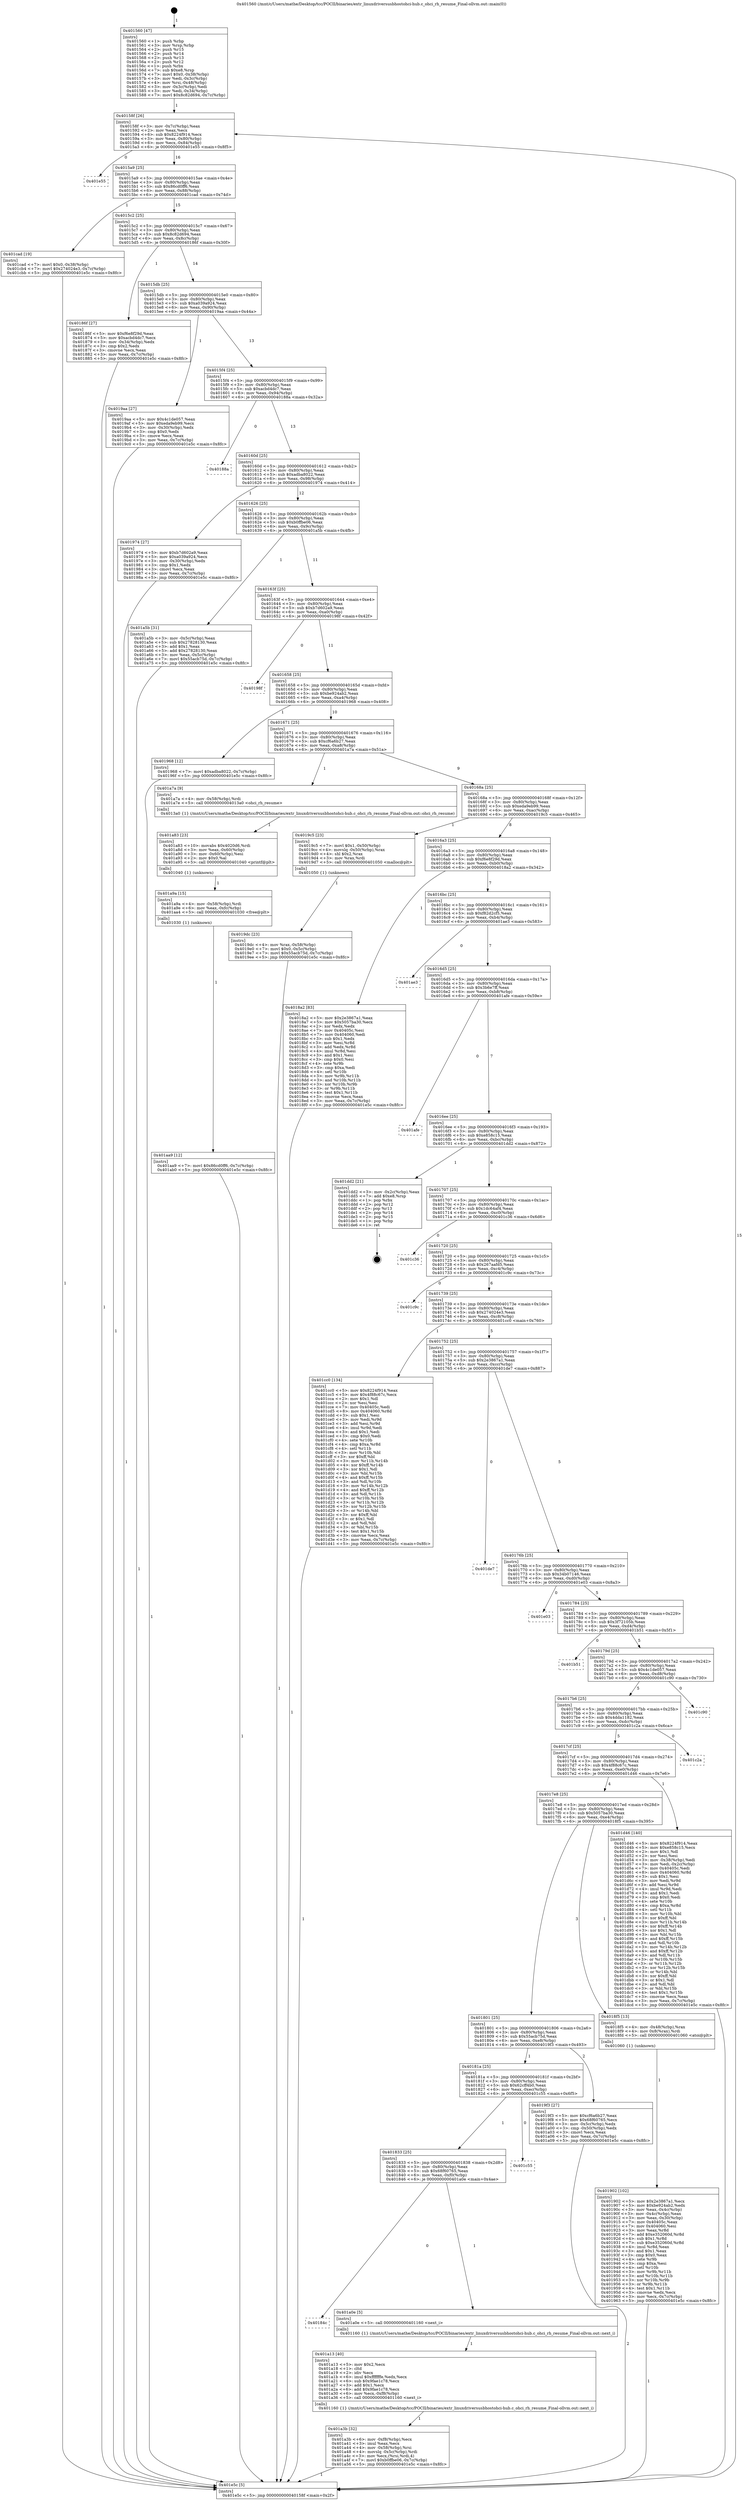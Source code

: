 digraph "0x401560" {
  label = "0x401560 (/mnt/c/Users/mathe/Desktop/tcc/POCII/binaries/extr_linuxdriversusbhostohci-hub.c_ohci_rh_resume_Final-ollvm.out::main(0))"
  labelloc = "t"
  node[shape=record]

  Entry [label="",width=0.3,height=0.3,shape=circle,fillcolor=black,style=filled]
  "0x40158f" [label="{
     0x40158f [26]\l
     | [instrs]\l
     &nbsp;&nbsp;0x40158f \<+3\>: mov -0x7c(%rbp),%eax\l
     &nbsp;&nbsp;0x401592 \<+2\>: mov %eax,%ecx\l
     &nbsp;&nbsp;0x401594 \<+6\>: sub $0x8224f914,%ecx\l
     &nbsp;&nbsp;0x40159a \<+3\>: mov %eax,-0x80(%rbp)\l
     &nbsp;&nbsp;0x40159d \<+6\>: mov %ecx,-0x84(%rbp)\l
     &nbsp;&nbsp;0x4015a3 \<+6\>: je 0000000000401e55 \<main+0x8f5\>\l
  }"]
  "0x401e55" [label="{
     0x401e55\l
  }", style=dashed]
  "0x4015a9" [label="{
     0x4015a9 [25]\l
     | [instrs]\l
     &nbsp;&nbsp;0x4015a9 \<+5\>: jmp 00000000004015ae \<main+0x4e\>\l
     &nbsp;&nbsp;0x4015ae \<+3\>: mov -0x80(%rbp),%eax\l
     &nbsp;&nbsp;0x4015b1 \<+5\>: sub $0x86cd0ff6,%eax\l
     &nbsp;&nbsp;0x4015b6 \<+6\>: mov %eax,-0x88(%rbp)\l
     &nbsp;&nbsp;0x4015bc \<+6\>: je 0000000000401cad \<main+0x74d\>\l
  }"]
  Exit [label="",width=0.3,height=0.3,shape=circle,fillcolor=black,style=filled,peripheries=2]
  "0x401cad" [label="{
     0x401cad [19]\l
     | [instrs]\l
     &nbsp;&nbsp;0x401cad \<+7\>: movl $0x0,-0x38(%rbp)\l
     &nbsp;&nbsp;0x401cb4 \<+7\>: movl $0x274024e3,-0x7c(%rbp)\l
     &nbsp;&nbsp;0x401cbb \<+5\>: jmp 0000000000401e5c \<main+0x8fc\>\l
  }"]
  "0x4015c2" [label="{
     0x4015c2 [25]\l
     | [instrs]\l
     &nbsp;&nbsp;0x4015c2 \<+5\>: jmp 00000000004015c7 \<main+0x67\>\l
     &nbsp;&nbsp;0x4015c7 \<+3\>: mov -0x80(%rbp),%eax\l
     &nbsp;&nbsp;0x4015ca \<+5\>: sub $0x8c82d694,%eax\l
     &nbsp;&nbsp;0x4015cf \<+6\>: mov %eax,-0x8c(%rbp)\l
     &nbsp;&nbsp;0x4015d5 \<+6\>: je 000000000040186f \<main+0x30f\>\l
  }"]
  "0x401aa9" [label="{
     0x401aa9 [12]\l
     | [instrs]\l
     &nbsp;&nbsp;0x401aa9 \<+7\>: movl $0x86cd0ff6,-0x7c(%rbp)\l
     &nbsp;&nbsp;0x401ab0 \<+5\>: jmp 0000000000401e5c \<main+0x8fc\>\l
  }"]
  "0x40186f" [label="{
     0x40186f [27]\l
     | [instrs]\l
     &nbsp;&nbsp;0x40186f \<+5\>: mov $0xf6e8f29d,%eax\l
     &nbsp;&nbsp;0x401874 \<+5\>: mov $0xacbd4dc7,%ecx\l
     &nbsp;&nbsp;0x401879 \<+3\>: mov -0x34(%rbp),%edx\l
     &nbsp;&nbsp;0x40187c \<+3\>: cmp $0x2,%edx\l
     &nbsp;&nbsp;0x40187f \<+3\>: cmovne %ecx,%eax\l
     &nbsp;&nbsp;0x401882 \<+3\>: mov %eax,-0x7c(%rbp)\l
     &nbsp;&nbsp;0x401885 \<+5\>: jmp 0000000000401e5c \<main+0x8fc\>\l
  }"]
  "0x4015db" [label="{
     0x4015db [25]\l
     | [instrs]\l
     &nbsp;&nbsp;0x4015db \<+5\>: jmp 00000000004015e0 \<main+0x80\>\l
     &nbsp;&nbsp;0x4015e0 \<+3\>: mov -0x80(%rbp),%eax\l
     &nbsp;&nbsp;0x4015e3 \<+5\>: sub $0xa039a924,%eax\l
     &nbsp;&nbsp;0x4015e8 \<+6\>: mov %eax,-0x90(%rbp)\l
     &nbsp;&nbsp;0x4015ee \<+6\>: je 00000000004019aa \<main+0x44a\>\l
  }"]
  "0x401e5c" [label="{
     0x401e5c [5]\l
     | [instrs]\l
     &nbsp;&nbsp;0x401e5c \<+5\>: jmp 000000000040158f \<main+0x2f\>\l
  }"]
  "0x401560" [label="{
     0x401560 [47]\l
     | [instrs]\l
     &nbsp;&nbsp;0x401560 \<+1\>: push %rbp\l
     &nbsp;&nbsp;0x401561 \<+3\>: mov %rsp,%rbp\l
     &nbsp;&nbsp;0x401564 \<+2\>: push %r15\l
     &nbsp;&nbsp;0x401566 \<+2\>: push %r14\l
     &nbsp;&nbsp;0x401568 \<+2\>: push %r13\l
     &nbsp;&nbsp;0x40156a \<+2\>: push %r12\l
     &nbsp;&nbsp;0x40156c \<+1\>: push %rbx\l
     &nbsp;&nbsp;0x40156d \<+7\>: sub $0xe8,%rsp\l
     &nbsp;&nbsp;0x401574 \<+7\>: movl $0x0,-0x38(%rbp)\l
     &nbsp;&nbsp;0x40157b \<+3\>: mov %edi,-0x3c(%rbp)\l
     &nbsp;&nbsp;0x40157e \<+4\>: mov %rsi,-0x48(%rbp)\l
     &nbsp;&nbsp;0x401582 \<+3\>: mov -0x3c(%rbp),%edi\l
     &nbsp;&nbsp;0x401585 \<+3\>: mov %edi,-0x34(%rbp)\l
     &nbsp;&nbsp;0x401588 \<+7\>: movl $0x8c82d694,-0x7c(%rbp)\l
  }"]
  "0x401a9a" [label="{
     0x401a9a [15]\l
     | [instrs]\l
     &nbsp;&nbsp;0x401a9a \<+4\>: mov -0x58(%rbp),%rdi\l
     &nbsp;&nbsp;0x401a9e \<+6\>: mov %eax,-0xfc(%rbp)\l
     &nbsp;&nbsp;0x401aa4 \<+5\>: call 0000000000401030 \<free@plt\>\l
     | [calls]\l
     &nbsp;&nbsp;0x401030 \{1\} (unknown)\l
  }"]
  "0x4019aa" [label="{
     0x4019aa [27]\l
     | [instrs]\l
     &nbsp;&nbsp;0x4019aa \<+5\>: mov $0x4c1de057,%eax\l
     &nbsp;&nbsp;0x4019af \<+5\>: mov $0xeda9eb99,%ecx\l
     &nbsp;&nbsp;0x4019b4 \<+3\>: mov -0x30(%rbp),%edx\l
     &nbsp;&nbsp;0x4019b7 \<+3\>: cmp $0x0,%edx\l
     &nbsp;&nbsp;0x4019ba \<+3\>: cmove %ecx,%eax\l
     &nbsp;&nbsp;0x4019bd \<+3\>: mov %eax,-0x7c(%rbp)\l
     &nbsp;&nbsp;0x4019c0 \<+5\>: jmp 0000000000401e5c \<main+0x8fc\>\l
  }"]
  "0x4015f4" [label="{
     0x4015f4 [25]\l
     | [instrs]\l
     &nbsp;&nbsp;0x4015f4 \<+5\>: jmp 00000000004015f9 \<main+0x99\>\l
     &nbsp;&nbsp;0x4015f9 \<+3\>: mov -0x80(%rbp),%eax\l
     &nbsp;&nbsp;0x4015fc \<+5\>: sub $0xacbd4dc7,%eax\l
     &nbsp;&nbsp;0x401601 \<+6\>: mov %eax,-0x94(%rbp)\l
     &nbsp;&nbsp;0x401607 \<+6\>: je 000000000040188a \<main+0x32a\>\l
  }"]
  "0x401a83" [label="{
     0x401a83 [23]\l
     | [instrs]\l
     &nbsp;&nbsp;0x401a83 \<+10\>: movabs $0x4020d6,%rdi\l
     &nbsp;&nbsp;0x401a8d \<+3\>: mov %eax,-0x60(%rbp)\l
     &nbsp;&nbsp;0x401a90 \<+3\>: mov -0x60(%rbp),%esi\l
     &nbsp;&nbsp;0x401a93 \<+2\>: mov $0x0,%al\l
     &nbsp;&nbsp;0x401a95 \<+5\>: call 0000000000401040 \<printf@plt\>\l
     | [calls]\l
     &nbsp;&nbsp;0x401040 \{1\} (unknown)\l
  }"]
  "0x40188a" [label="{
     0x40188a\l
  }", style=dashed]
  "0x40160d" [label="{
     0x40160d [25]\l
     | [instrs]\l
     &nbsp;&nbsp;0x40160d \<+5\>: jmp 0000000000401612 \<main+0xb2\>\l
     &nbsp;&nbsp;0x401612 \<+3\>: mov -0x80(%rbp),%eax\l
     &nbsp;&nbsp;0x401615 \<+5\>: sub $0xadba8022,%eax\l
     &nbsp;&nbsp;0x40161a \<+6\>: mov %eax,-0x98(%rbp)\l
     &nbsp;&nbsp;0x401620 \<+6\>: je 0000000000401974 \<main+0x414\>\l
  }"]
  "0x401a3b" [label="{
     0x401a3b [32]\l
     | [instrs]\l
     &nbsp;&nbsp;0x401a3b \<+6\>: mov -0xf8(%rbp),%ecx\l
     &nbsp;&nbsp;0x401a41 \<+3\>: imul %eax,%ecx\l
     &nbsp;&nbsp;0x401a44 \<+4\>: mov -0x58(%rbp),%rsi\l
     &nbsp;&nbsp;0x401a48 \<+4\>: movslq -0x5c(%rbp),%rdi\l
     &nbsp;&nbsp;0x401a4c \<+3\>: mov %ecx,(%rsi,%rdi,4)\l
     &nbsp;&nbsp;0x401a4f \<+7\>: movl $0xb0ffbe06,-0x7c(%rbp)\l
     &nbsp;&nbsp;0x401a56 \<+5\>: jmp 0000000000401e5c \<main+0x8fc\>\l
  }"]
  "0x401974" [label="{
     0x401974 [27]\l
     | [instrs]\l
     &nbsp;&nbsp;0x401974 \<+5\>: mov $0xb7d602a9,%eax\l
     &nbsp;&nbsp;0x401979 \<+5\>: mov $0xa039a924,%ecx\l
     &nbsp;&nbsp;0x40197e \<+3\>: mov -0x30(%rbp),%edx\l
     &nbsp;&nbsp;0x401981 \<+3\>: cmp $0x1,%edx\l
     &nbsp;&nbsp;0x401984 \<+3\>: cmovl %ecx,%eax\l
     &nbsp;&nbsp;0x401987 \<+3\>: mov %eax,-0x7c(%rbp)\l
     &nbsp;&nbsp;0x40198a \<+5\>: jmp 0000000000401e5c \<main+0x8fc\>\l
  }"]
  "0x401626" [label="{
     0x401626 [25]\l
     | [instrs]\l
     &nbsp;&nbsp;0x401626 \<+5\>: jmp 000000000040162b \<main+0xcb\>\l
     &nbsp;&nbsp;0x40162b \<+3\>: mov -0x80(%rbp),%eax\l
     &nbsp;&nbsp;0x40162e \<+5\>: sub $0xb0ffbe06,%eax\l
     &nbsp;&nbsp;0x401633 \<+6\>: mov %eax,-0x9c(%rbp)\l
     &nbsp;&nbsp;0x401639 \<+6\>: je 0000000000401a5b \<main+0x4fb\>\l
  }"]
  "0x401a13" [label="{
     0x401a13 [40]\l
     | [instrs]\l
     &nbsp;&nbsp;0x401a13 \<+5\>: mov $0x2,%ecx\l
     &nbsp;&nbsp;0x401a18 \<+1\>: cltd\l
     &nbsp;&nbsp;0x401a19 \<+2\>: idiv %ecx\l
     &nbsp;&nbsp;0x401a1b \<+6\>: imul $0xfffffffe,%edx,%ecx\l
     &nbsp;&nbsp;0x401a21 \<+6\>: sub $0x9fae1c78,%ecx\l
     &nbsp;&nbsp;0x401a27 \<+3\>: add $0x1,%ecx\l
     &nbsp;&nbsp;0x401a2a \<+6\>: add $0x9fae1c78,%ecx\l
     &nbsp;&nbsp;0x401a30 \<+6\>: mov %ecx,-0xf8(%rbp)\l
     &nbsp;&nbsp;0x401a36 \<+5\>: call 0000000000401160 \<next_i\>\l
     | [calls]\l
     &nbsp;&nbsp;0x401160 \{1\} (/mnt/c/Users/mathe/Desktop/tcc/POCII/binaries/extr_linuxdriversusbhostohci-hub.c_ohci_rh_resume_Final-ollvm.out::next_i)\l
  }"]
  "0x401a5b" [label="{
     0x401a5b [31]\l
     | [instrs]\l
     &nbsp;&nbsp;0x401a5b \<+3\>: mov -0x5c(%rbp),%eax\l
     &nbsp;&nbsp;0x401a5e \<+5\>: sub $0x27828130,%eax\l
     &nbsp;&nbsp;0x401a63 \<+3\>: add $0x1,%eax\l
     &nbsp;&nbsp;0x401a66 \<+5\>: add $0x27828130,%eax\l
     &nbsp;&nbsp;0x401a6b \<+3\>: mov %eax,-0x5c(%rbp)\l
     &nbsp;&nbsp;0x401a6e \<+7\>: movl $0x55acb75d,-0x7c(%rbp)\l
     &nbsp;&nbsp;0x401a75 \<+5\>: jmp 0000000000401e5c \<main+0x8fc\>\l
  }"]
  "0x40163f" [label="{
     0x40163f [25]\l
     | [instrs]\l
     &nbsp;&nbsp;0x40163f \<+5\>: jmp 0000000000401644 \<main+0xe4\>\l
     &nbsp;&nbsp;0x401644 \<+3\>: mov -0x80(%rbp),%eax\l
     &nbsp;&nbsp;0x401647 \<+5\>: sub $0xb7d602a9,%eax\l
     &nbsp;&nbsp;0x40164c \<+6\>: mov %eax,-0xa0(%rbp)\l
     &nbsp;&nbsp;0x401652 \<+6\>: je 000000000040198f \<main+0x42f\>\l
  }"]
  "0x40184c" [label="{
     0x40184c\l
  }", style=dashed]
  "0x40198f" [label="{
     0x40198f\l
  }", style=dashed]
  "0x401658" [label="{
     0x401658 [25]\l
     | [instrs]\l
     &nbsp;&nbsp;0x401658 \<+5\>: jmp 000000000040165d \<main+0xfd\>\l
     &nbsp;&nbsp;0x40165d \<+3\>: mov -0x80(%rbp),%eax\l
     &nbsp;&nbsp;0x401660 \<+5\>: sub $0xbe924ab2,%eax\l
     &nbsp;&nbsp;0x401665 \<+6\>: mov %eax,-0xa4(%rbp)\l
     &nbsp;&nbsp;0x40166b \<+6\>: je 0000000000401968 \<main+0x408\>\l
  }"]
  "0x401a0e" [label="{
     0x401a0e [5]\l
     | [instrs]\l
     &nbsp;&nbsp;0x401a0e \<+5\>: call 0000000000401160 \<next_i\>\l
     | [calls]\l
     &nbsp;&nbsp;0x401160 \{1\} (/mnt/c/Users/mathe/Desktop/tcc/POCII/binaries/extr_linuxdriversusbhostohci-hub.c_ohci_rh_resume_Final-ollvm.out::next_i)\l
  }"]
  "0x401968" [label="{
     0x401968 [12]\l
     | [instrs]\l
     &nbsp;&nbsp;0x401968 \<+7\>: movl $0xadba8022,-0x7c(%rbp)\l
     &nbsp;&nbsp;0x40196f \<+5\>: jmp 0000000000401e5c \<main+0x8fc\>\l
  }"]
  "0x401671" [label="{
     0x401671 [25]\l
     | [instrs]\l
     &nbsp;&nbsp;0x401671 \<+5\>: jmp 0000000000401676 \<main+0x116\>\l
     &nbsp;&nbsp;0x401676 \<+3\>: mov -0x80(%rbp),%eax\l
     &nbsp;&nbsp;0x401679 \<+5\>: sub $0xcf6a6b27,%eax\l
     &nbsp;&nbsp;0x40167e \<+6\>: mov %eax,-0xa8(%rbp)\l
     &nbsp;&nbsp;0x401684 \<+6\>: je 0000000000401a7a \<main+0x51a\>\l
  }"]
  "0x401833" [label="{
     0x401833 [25]\l
     | [instrs]\l
     &nbsp;&nbsp;0x401833 \<+5\>: jmp 0000000000401838 \<main+0x2d8\>\l
     &nbsp;&nbsp;0x401838 \<+3\>: mov -0x80(%rbp),%eax\l
     &nbsp;&nbsp;0x40183b \<+5\>: sub $0x68f60765,%eax\l
     &nbsp;&nbsp;0x401840 \<+6\>: mov %eax,-0xf0(%rbp)\l
     &nbsp;&nbsp;0x401846 \<+6\>: je 0000000000401a0e \<main+0x4ae\>\l
  }"]
  "0x401a7a" [label="{
     0x401a7a [9]\l
     | [instrs]\l
     &nbsp;&nbsp;0x401a7a \<+4\>: mov -0x58(%rbp),%rdi\l
     &nbsp;&nbsp;0x401a7e \<+5\>: call 00000000004013a0 \<ohci_rh_resume\>\l
     | [calls]\l
     &nbsp;&nbsp;0x4013a0 \{1\} (/mnt/c/Users/mathe/Desktop/tcc/POCII/binaries/extr_linuxdriversusbhostohci-hub.c_ohci_rh_resume_Final-ollvm.out::ohci_rh_resume)\l
  }"]
  "0x40168a" [label="{
     0x40168a [25]\l
     | [instrs]\l
     &nbsp;&nbsp;0x40168a \<+5\>: jmp 000000000040168f \<main+0x12f\>\l
     &nbsp;&nbsp;0x40168f \<+3\>: mov -0x80(%rbp),%eax\l
     &nbsp;&nbsp;0x401692 \<+5\>: sub $0xeda9eb99,%eax\l
     &nbsp;&nbsp;0x401697 \<+6\>: mov %eax,-0xac(%rbp)\l
     &nbsp;&nbsp;0x40169d \<+6\>: je 00000000004019c5 \<main+0x465\>\l
  }"]
  "0x401c55" [label="{
     0x401c55\l
  }", style=dashed]
  "0x4019c5" [label="{
     0x4019c5 [23]\l
     | [instrs]\l
     &nbsp;&nbsp;0x4019c5 \<+7\>: movl $0x1,-0x50(%rbp)\l
     &nbsp;&nbsp;0x4019cc \<+4\>: movslq -0x50(%rbp),%rax\l
     &nbsp;&nbsp;0x4019d0 \<+4\>: shl $0x2,%rax\l
     &nbsp;&nbsp;0x4019d4 \<+3\>: mov %rax,%rdi\l
     &nbsp;&nbsp;0x4019d7 \<+5\>: call 0000000000401050 \<malloc@plt\>\l
     | [calls]\l
     &nbsp;&nbsp;0x401050 \{1\} (unknown)\l
  }"]
  "0x4016a3" [label="{
     0x4016a3 [25]\l
     | [instrs]\l
     &nbsp;&nbsp;0x4016a3 \<+5\>: jmp 00000000004016a8 \<main+0x148\>\l
     &nbsp;&nbsp;0x4016a8 \<+3\>: mov -0x80(%rbp),%eax\l
     &nbsp;&nbsp;0x4016ab \<+5\>: sub $0xf6e8f29d,%eax\l
     &nbsp;&nbsp;0x4016b0 \<+6\>: mov %eax,-0xb0(%rbp)\l
     &nbsp;&nbsp;0x4016b6 \<+6\>: je 00000000004018a2 \<main+0x342\>\l
  }"]
  "0x40181a" [label="{
     0x40181a [25]\l
     | [instrs]\l
     &nbsp;&nbsp;0x40181a \<+5\>: jmp 000000000040181f \<main+0x2bf\>\l
     &nbsp;&nbsp;0x40181f \<+3\>: mov -0x80(%rbp),%eax\l
     &nbsp;&nbsp;0x401822 \<+5\>: sub $0x62cff4b0,%eax\l
     &nbsp;&nbsp;0x401827 \<+6\>: mov %eax,-0xec(%rbp)\l
     &nbsp;&nbsp;0x40182d \<+6\>: je 0000000000401c55 \<main+0x6f5\>\l
  }"]
  "0x4018a2" [label="{
     0x4018a2 [83]\l
     | [instrs]\l
     &nbsp;&nbsp;0x4018a2 \<+5\>: mov $0x2e3867a1,%eax\l
     &nbsp;&nbsp;0x4018a7 \<+5\>: mov $0x5057ba30,%ecx\l
     &nbsp;&nbsp;0x4018ac \<+2\>: xor %edx,%edx\l
     &nbsp;&nbsp;0x4018ae \<+7\>: mov 0x40405c,%esi\l
     &nbsp;&nbsp;0x4018b5 \<+7\>: mov 0x404060,%edi\l
     &nbsp;&nbsp;0x4018bc \<+3\>: sub $0x1,%edx\l
     &nbsp;&nbsp;0x4018bf \<+3\>: mov %esi,%r8d\l
     &nbsp;&nbsp;0x4018c2 \<+3\>: add %edx,%r8d\l
     &nbsp;&nbsp;0x4018c5 \<+4\>: imul %r8d,%esi\l
     &nbsp;&nbsp;0x4018c9 \<+3\>: and $0x1,%esi\l
     &nbsp;&nbsp;0x4018cc \<+3\>: cmp $0x0,%esi\l
     &nbsp;&nbsp;0x4018cf \<+4\>: sete %r9b\l
     &nbsp;&nbsp;0x4018d3 \<+3\>: cmp $0xa,%edi\l
     &nbsp;&nbsp;0x4018d6 \<+4\>: setl %r10b\l
     &nbsp;&nbsp;0x4018da \<+3\>: mov %r9b,%r11b\l
     &nbsp;&nbsp;0x4018dd \<+3\>: and %r10b,%r11b\l
     &nbsp;&nbsp;0x4018e0 \<+3\>: xor %r10b,%r9b\l
     &nbsp;&nbsp;0x4018e3 \<+3\>: or %r9b,%r11b\l
     &nbsp;&nbsp;0x4018e6 \<+4\>: test $0x1,%r11b\l
     &nbsp;&nbsp;0x4018ea \<+3\>: cmovne %ecx,%eax\l
     &nbsp;&nbsp;0x4018ed \<+3\>: mov %eax,-0x7c(%rbp)\l
     &nbsp;&nbsp;0x4018f0 \<+5\>: jmp 0000000000401e5c \<main+0x8fc\>\l
  }"]
  "0x4016bc" [label="{
     0x4016bc [25]\l
     | [instrs]\l
     &nbsp;&nbsp;0x4016bc \<+5\>: jmp 00000000004016c1 \<main+0x161\>\l
     &nbsp;&nbsp;0x4016c1 \<+3\>: mov -0x80(%rbp),%eax\l
     &nbsp;&nbsp;0x4016c4 \<+5\>: sub $0xf82d2cf5,%eax\l
     &nbsp;&nbsp;0x4016c9 \<+6\>: mov %eax,-0xb4(%rbp)\l
     &nbsp;&nbsp;0x4016cf \<+6\>: je 0000000000401ae3 \<main+0x583\>\l
  }"]
  "0x4019f3" [label="{
     0x4019f3 [27]\l
     | [instrs]\l
     &nbsp;&nbsp;0x4019f3 \<+5\>: mov $0xcf6a6b27,%eax\l
     &nbsp;&nbsp;0x4019f8 \<+5\>: mov $0x68f60765,%ecx\l
     &nbsp;&nbsp;0x4019fd \<+3\>: mov -0x5c(%rbp),%edx\l
     &nbsp;&nbsp;0x401a00 \<+3\>: cmp -0x50(%rbp),%edx\l
     &nbsp;&nbsp;0x401a03 \<+3\>: cmovl %ecx,%eax\l
     &nbsp;&nbsp;0x401a06 \<+3\>: mov %eax,-0x7c(%rbp)\l
     &nbsp;&nbsp;0x401a09 \<+5\>: jmp 0000000000401e5c \<main+0x8fc\>\l
  }"]
  "0x401ae3" [label="{
     0x401ae3\l
  }", style=dashed]
  "0x4016d5" [label="{
     0x4016d5 [25]\l
     | [instrs]\l
     &nbsp;&nbsp;0x4016d5 \<+5\>: jmp 00000000004016da \<main+0x17a\>\l
     &nbsp;&nbsp;0x4016da \<+3\>: mov -0x80(%rbp),%eax\l
     &nbsp;&nbsp;0x4016dd \<+5\>: sub $0x3b6e7ff,%eax\l
     &nbsp;&nbsp;0x4016e2 \<+6\>: mov %eax,-0xb8(%rbp)\l
     &nbsp;&nbsp;0x4016e8 \<+6\>: je 0000000000401afe \<main+0x59e\>\l
  }"]
  "0x4019dc" [label="{
     0x4019dc [23]\l
     | [instrs]\l
     &nbsp;&nbsp;0x4019dc \<+4\>: mov %rax,-0x58(%rbp)\l
     &nbsp;&nbsp;0x4019e0 \<+7\>: movl $0x0,-0x5c(%rbp)\l
     &nbsp;&nbsp;0x4019e7 \<+7\>: movl $0x55acb75d,-0x7c(%rbp)\l
     &nbsp;&nbsp;0x4019ee \<+5\>: jmp 0000000000401e5c \<main+0x8fc\>\l
  }"]
  "0x401afe" [label="{
     0x401afe\l
  }", style=dashed]
  "0x4016ee" [label="{
     0x4016ee [25]\l
     | [instrs]\l
     &nbsp;&nbsp;0x4016ee \<+5\>: jmp 00000000004016f3 \<main+0x193\>\l
     &nbsp;&nbsp;0x4016f3 \<+3\>: mov -0x80(%rbp),%eax\l
     &nbsp;&nbsp;0x4016f6 \<+5\>: sub $0xe858c15,%eax\l
     &nbsp;&nbsp;0x4016fb \<+6\>: mov %eax,-0xbc(%rbp)\l
     &nbsp;&nbsp;0x401701 \<+6\>: je 0000000000401dd2 \<main+0x872\>\l
  }"]
  "0x401902" [label="{
     0x401902 [102]\l
     | [instrs]\l
     &nbsp;&nbsp;0x401902 \<+5\>: mov $0x2e3867a1,%ecx\l
     &nbsp;&nbsp;0x401907 \<+5\>: mov $0xbe924ab2,%edx\l
     &nbsp;&nbsp;0x40190c \<+3\>: mov %eax,-0x4c(%rbp)\l
     &nbsp;&nbsp;0x40190f \<+3\>: mov -0x4c(%rbp),%eax\l
     &nbsp;&nbsp;0x401912 \<+3\>: mov %eax,-0x30(%rbp)\l
     &nbsp;&nbsp;0x401915 \<+7\>: mov 0x40405c,%eax\l
     &nbsp;&nbsp;0x40191c \<+7\>: mov 0x404060,%esi\l
     &nbsp;&nbsp;0x401923 \<+3\>: mov %eax,%r8d\l
     &nbsp;&nbsp;0x401926 \<+7\>: add $0xe352060d,%r8d\l
     &nbsp;&nbsp;0x40192d \<+4\>: sub $0x1,%r8d\l
     &nbsp;&nbsp;0x401931 \<+7\>: sub $0xe352060d,%r8d\l
     &nbsp;&nbsp;0x401938 \<+4\>: imul %r8d,%eax\l
     &nbsp;&nbsp;0x40193c \<+3\>: and $0x1,%eax\l
     &nbsp;&nbsp;0x40193f \<+3\>: cmp $0x0,%eax\l
     &nbsp;&nbsp;0x401942 \<+4\>: sete %r9b\l
     &nbsp;&nbsp;0x401946 \<+3\>: cmp $0xa,%esi\l
     &nbsp;&nbsp;0x401949 \<+4\>: setl %r10b\l
     &nbsp;&nbsp;0x40194d \<+3\>: mov %r9b,%r11b\l
     &nbsp;&nbsp;0x401950 \<+3\>: and %r10b,%r11b\l
     &nbsp;&nbsp;0x401953 \<+3\>: xor %r10b,%r9b\l
     &nbsp;&nbsp;0x401956 \<+3\>: or %r9b,%r11b\l
     &nbsp;&nbsp;0x401959 \<+4\>: test $0x1,%r11b\l
     &nbsp;&nbsp;0x40195d \<+3\>: cmovne %edx,%ecx\l
     &nbsp;&nbsp;0x401960 \<+3\>: mov %ecx,-0x7c(%rbp)\l
     &nbsp;&nbsp;0x401963 \<+5\>: jmp 0000000000401e5c \<main+0x8fc\>\l
  }"]
  "0x401dd2" [label="{
     0x401dd2 [21]\l
     | [instrs]\l
     &nbsp;&nbsp;0x401dd2 \<+3\>: mov -0x2c(%rbp),%eax\l
     &nbsp;&nbsp;0x401dd5 \<+7\>: add $0xe8,%rsp\l
     &nbsp;&nbsp;0x401ddc \<+1\>: pop %rbx\l
     &nbsp;&nbsp;0x401ddd \<+2\>: pop %r12\l
     &nbsp;&nbsp;0x401ddf \<+2\>: pop %r13\l
     &nbsp;&nbsp;0x401de1 \<+2\>: pop %r14\l
     &nbsp;&nbsp;0x401de3 \<+2\>: pop %r15\l
     &nbsp;&nbsp;0x401de5 \<+1\>: pop %rbp\l
     &nbsp;&nbsp;0x401de6 \<+1\>: ret\l
  }"]
  "0x401707" [label="{
     0x401707 [25]\l
     | [instrs]\l
     &nbsp;&nbsp;0x401707 \<+5\>: jmp 000000000040170c \<main+0x1ac\>\l
     &nbsp;&nbsp;0x40170c \<+3\>: mov -0x80(%rbp),%eax\l
     &nbsp;&nbsp;0x40170f \<+5\>: sub $0x1dc64af4,%eax\l
     &nbsp;&nbsp;0x401714 \<+6\>: mov %eax,-0xc0(%rbp)\l
     &nbsp;&nbsp;0x40171a \<+6\>: je 0000000000401c36 \<main+0x6d6\>\l
  }"]
  "0x401801" [label="{
     0x401801 [25]\l
     | [instrs]\l
     &nbsp;&nbsp;0x401801 \<+5\>: jmp 0000000000401806 \<main+0x2a6\>\l
     &nbsp;&nbsp;0x401806 \<+3\>: mov -0x80(%rbp),%eax\l
     &nbsp;&nbsp;0x401809 \<+5\>: sub $0x55acb75d,%eax\l
     &nbsp;&nbsp;0x40180e \<+6\>: mov %eax,-0xe8(%rbp)\l
     &nbsp;&nbsp;0x401814 \<+6\>: je 00000000004019f3 \<main+0x493\>\l
  }"]
  "0x401c36" [label="{
     0x401c36\l
  }", style=dashed]
  "0x401720" [label="{
     0x401720 [25]\l
     | [instrs]\l
     &nbsp;&nbsp;0x401720 \<+5\>: jmp 0000000000401725 \<main+0x1c5\>\l
     &nbsp;&nbsp;0x401725 \<+3\>: mov -0x80(%rbp),%eax\l
     &nbsp;&nbsp;0x401728 \<+5\>: sub $0x267aafd5,%eax\l
     &nbsp;&nbsp;0x40172d \<+6\>: mov %eax,-0xc4(%rbp)\l
     &nbsp;&nbsp;0x401733 \<+6\>: je 0000000000401c9c \<main+0x73c\>\l
  }"]
  "0x4018f5" [label="{
     0x4018f5 [13]\l
     | [instrs]\l
     &nbsp;&nbsp;0x4018f5 \<+4\>: mov -0x48(%rbp),%rax\l
     &nbsp;&nbsp;0x4018f9 \<+4\>: mov 0x8(%rax),%rdi\l
     &nbsp;&nbsp;0x4018fd \<+5\>: call 0000000000401060 \<atoi@plt\>\l
     | [calls]\l
     &nbsp;&nbsp;0x401060 \{1\} (unknown)\l
  }"]
  "0x401c9c" [label="{
     0x401c9c\l
  }", style=dashed]
  "0x401739" [label="{
     0x401739 [25]\l
     | [instrs]\l
     &nbsp;&nbsp;0x401739 \<+5\>: jmp 000000000040173e \<main+0x1de\>\l
     &nbsp;&nbsp;0x40173e \<+3\>: mov -0x80(%rbp),%eax\l
     &nbsp;&nbsp;0x401741 \<+5\>: sub $0x274024e3,%eax\l
     &nbsp;&nbsp;0x401746 \<+6\>: mov %eax,-0xc8(%rbp)\l
     &nbsp;&nbsp;0x40174c \<+6\>: je 0000000000401cc0 \<main+0x760\>\l
  }"]
  "0x4017e8" [label="{
     0x4017e8 [25]\l
     | [instrs]\l
     &nbsp;&nbsp;0x4017e8 \<+5\>: jmp 00000000004017ed \<main+0x28d\>\l
     &nbsp;&nbsp;0x4017ed \<+3\>: mov -0x80(%rbp),%eax\l
     &nbsp;&nbsp;0x4017f0 \<+5\>: sub $0x5057ba30,%eax\l
     &nbsp;&nbsp;0x4017f5 \<+6\>: mov %eax,-0xe4(%rbp)\l
     &nbsp;&nbsp;0x4017fb \<+6\>: je 00000000004018f5 \<main+0x395\>\l
  }"]
  "0x401cc0" [label="{
     0x401cc0 [134]\l
     | [instrs]\l
     &nbsp;&nbsp;0x401cc0 \<+5\>: mov $0x8224f914,%eax\l
     &nbsp;&nbsp;0x401cc5 \<+5\>: mov $0x4f88c67c,%ecx\l
     &nbsp;&nbsp;0x401cca \<+2\>: mov $0x1,%dl\l
     &nbsp;&nbsp;0x401ccc \<+2\>: xor %esi,%esi\l
     &nbsp;&nbsp;0x401cce \<+7\>: mov 0x40405c,%edi\l
     &nbsp;&nbsp;0x401cd5 \<+8\>: mov 0x404060,%r8d\l
     &nbsp;&nbsp;0x401cdd \<+3\>: sub $0x1,%esi\l
     &nbsp;&nbsp;0x401ce0 \<+3\>: mov %edi,%r9d\l
     &nbsp;&nbsp;0x401ce3 \<+3\>: add %esi,%r9d\l
     &nbsp;&nbsp;0x401ce6 \<+4\>: imul %r9d,%edi\l
     &nbsp;&nbsp;0x401cea \<+3\>: and $0x1,%edi\l
     &nbsp;&nbsp;0x401ced \<+3\>: cmp $0x0,%edi\l
     &nbsp;&nbsp;0x401cf0 \<+4\>: sete %r10b\l
     &nbsp;&nbsp;0x401cf4 \<+4\>: cmp $0xa,%r8d\l
     &nbsp;&nbsp;0x401cf8 \<+4\>: setl %r11b\l
     &nbsp;&nbsp;0x401cfc \<+3\>: mov %r10b,%bl\l
     &nbsp;&nbsp;0x401cff \<+3\>: xor $0xff,%bl\l
     &nbsp;&nbsp;0x401d02 \<+3\>: mov %r11b,%r14b\l
     &nbsp;&nbsp;0x401d05 \<+4\>: xor $0xff,%r14b\l
     &nbsp;&nbsp;0x401d09 \<+3\>: xor $0x1,%dl\l
     &nbsp;&nbsp;0x401d0c \<+3\>: mov %bl,%r15b\l
     &nbsp;&nbsp;0x401d0f \<+4\>: and $0xff,%r15b\l
     &nbsp;&nbsp;0x401d13 \<+3\>: and %dl,%r10b\l
     &nbsp;&nbsp;0x401d16 \<+3\>: mov %r14b,%r12b\l
     &nbsp;&nbsp;0x401d19 \<+4\>: and $0xff,%r12b\l
     &nbsp;&nbsp;0x401d1d \<+3\>: and %dl,%r11b\l
     &nbsp;&nbsp;0x401d20 \<+3\>: or %r10b,%r15b\l
     &nbsp;&nbsp;0x401d23 \<+3\>: or %r11b,%r12b\l
     &nbsp;&nbsp;0x401d26 \<+3\>: xor %r12b,%r15b\l
     &nbsp;&nbsp;0x401d29 \<+3\>: or %r14b,%bl\l
     &nbsp;&nbsp;0x401d2c \<+3\>: xor $0xff,%bl\l
     &nbsp;&nbsp;0x401d2f \<+3\>: or $0x1,%dl\l
     &nbsp;&nbsp;0x401d32 \<+2\>: and %dl,%bl\l
     &nbsp;&nbsp;0x401d34 \<+3\>: or %bl,%r15b\l
     &nbsp;&nbsp;0x401d37 \<+4\>: test $0x1,%r15b\l
     &nbsp;&nbsp;0x401d3b \<+3\>: cmovne %ecx,%eax\l
     &nbsp;&nbsp;0x401d3e \<+3\>: mov %eax,-0x7c(%rbp)\l
     &nbsp;&nbsp;0x401d41 \<+5\>: jmp 0000000000401e5c \<main+0x8fc\>\l
  }"]
  "0x401752" [label="{
     0x401752 [25]\l
     | [instrs]\l
     &nbsp;&nbsp;0x401752 \<+5\>: jmp 0000000000401757 \<main+0x1f7\>\l
     &nbsp;&nbsp;0x401757 \<+3\>: mov -0x80(%rbp),%eax\l
     &nbsp;&nbsp;0x40175a \<+5\>: sub $0x2e3867a1,%eax\l
     &nbsp;&nbsp;0x40175f \<+6\>: mov %eax,-0xcc(%rbp)\l
     &nbsp;&nbsp;0x401765 \<+6\>: je 0000000000401de7 \<main+0x887\>\l
  }"]
  "0x401d46" [label="{
     0x401d46 [140]\l
     | [instrs]\l
     &nbsp;&nbsp;0x401d46 \<+5\>: mov $0x8224f914,%eax\l
     &nbsp;&nbsp;0x401d4b \<+5\>: mov $0xe858c15,%ecx\l
     &nbsp;&nbsp;0x401d50 \<+2\>: mov $0x1,%dl\l
     &nbsp;&nbsp;0x401d52 \<+2\>: xor %esi,%esi\l
     &nbsp;&nbsp;0x401d54 \<+3\>: mov -0x38(%rbp),%edi\l
     &nbsp;&nbsp;0x401d57 \<+3\>: mov %edi,-0x2c(%rbp)\l
     &nbsp;&nbsp;0x401d5a \<+7\>: mov 0x40405c,%edi\l
     &nbsp;&nbsp;0x401d61 \<+8\>: mov 0x404060,%r8d\l
     &nbsp;&nbsp;0x401d69 \<+3\>: sub $0x1,%esi\l
     &nbsp;&nbsp;0x401d6c \<+3\>: mov %edi,%r9d\l
     &nbsp;&nbsp;0x401d6f \<+3\>: add %esi,%r9d\l
     &nbsp;&nbsp;0x401d72 \<+4\>: imul %r9d,%edi\l
     &nbsp;&nbsp;0x401d76 \<+3\>: and $0x1,%edi\l
     &nbsp;&nbsp;0x401d79 \<+3\>: cmp $0x0,%edi\l
     &nbsp;&nbsp;0x401d7c \<+4\>: sete %r10b\l
     &nbsp;&nbsp;0x401d80 \<+4\>: cmp $0xa,%r8d\l
     &nbsp;&nbsp;0x401d84 \<+4\>: setl %r11b\l
     &nbsp;&nbsp;0x401d88 \<+3\>: mov %r10b,%bl\l
     &nbsp;&nbsp;0x401d8b \<+3\>: xor $0xff,%bl\l
     &nbsp;&nbsp;0x401d8e \<+3\>: mov %r11b,%r14b\l
     &nbsp;&nbsp;0x401d91 \<+4\>: xor $0xff,%r14b\l
     &nbsp;&nbsp;0x401d95 \<+3\>: xor $0x1,%dl\l
     &nbsp;&nbsp;0x401d98 \<+3\>: mov %bl,%r15b\l
     &nbsp;&nbsp;0x401d9b \<+4\>: and $0xff,%r15b\l
     &nbsp;&nbsp;0x401d9f \<+3\>: and %dl,%r10b\l
     &nbsp;&nbsp;0x401da2 \<+3\>: mov %r14b,%r12b\l
     &nbsp;&nbsp;0x401da5 \<+4\>: and $0xff,%r12b\l
     &nbsp;&nbsp;0x401da9 \<+3\>: and %dl,%r11b\l
     &nbsp;&nbsp;0x401dac \<+3\>: or %r10b,%r15b\l
     &nbsp;&nbsp;0x401daf \<+3\>: or %r11b,%r12b\l
     &nbsp;&nbsp;0x401db2 \<+3\>: xor %r12b,%r15b\l
     &nbsp;&nbsp;0x401db5 \<+3\>: or %r14b,%bl\l
     &nbsp;&nbsp;0x401db8 \<+3\>: xor $0xff,%bl\l
     &nbsp;&nbsp;0x401dbb \<+3\>: or $0x1,%dl\l
     &nbsp;&nbsp;0x401dbe \<+2\>: and %dl,%bl\l
     &nbsp;&nbsp;0x401dc0 \<+3\>: or %bl,%r15b\l
     &nbsp;&nbsp;0x401dc3 \<+4\>: test $0x1,%r15b\l
     &nbsp;&nbsp;0x401dc7 \<+3\>: cmovne %ecx,%eax\l
     &nbsp;&nbsp;0x401dca \<+3\>: mov %eax,-0x7c(%rbp)\l
     &nbsp;&nbsp;0x401dcd \<+5\>: jmp 0000000000401e5c \<main+0x8fc\>\l
  }"]
  "0x401de7" [label="{
     0x401de7\l
  }", style=dashed]
  "0x40176b" [label="{
     0x40176b [25]\l
     | [instrs]\l
     &nbsp;&nbsp;0x40176b \<+5\>: jmp 0000000000401770 \<main+0x210\>\l
     &nbsp;&nbsp;0x401770 \<+3\>: mov -0x80(%rbp),%eax\l
     &nbsp;&nbsp;0x401773 \<+5\>: sub $0x34b07146,%eax\l
     &nbsp;&nbsp;0x401778 \<+6\>: mov %eax,-0xd0(%rbp)\l
     &nbsp;&nbsp;0x40177e \<+6\>: je 0000000000401e03 \<main+0x8a3\>\l
  }"]
  "0x4017cf" [label="{
     0x4017cf [25]\l
     | [instrs]\l
     &nbsp;&nbsp;0x4017cf \<+5\>: jmp 00000000004017d4 \<main+0x274\>\l
     &nbsp;&nbsp;0x4017d4 \<+3\>: mov -0x80(%rbp),%eax\l
     &nbsp;&nbsp;0x4017d7 \<+5\>: sub $0x4f88c67c,%eax\l
     &nbsp;&nbsp;0x4017dc \<+6\>: mov %eax,-0xe0(%rbp)\l
     &nbsp;&nbsp;0x4017e2 \<+6\>: je 0000000000401d46 \<main+0x7e6\>\l
  }"]
  "0x401e03" [label="{
     0x401e03\l
  }", style=dashed]
  "0x401784" [label="{
     0x401784 [25]\l
     | [instrs]\l
     &nbsp;&nbsp;0x401784 \<+5\>: jmp 0000000000401789 \<main+0x229\>\l
     &nbsp;&nbsp;0x401789 \<+3\>: mov -0x80(%rbp),%eax\l
     &nbsp;&nbsp;0x40178c \<+5\>: sub $0x3f72105b,%eax\l
     &nbsp;&nbsp;0x401791 \<+6\>: mov %eax,-0xd4(%rbp)\l
     &nbsp;&nbsp;0x401797 \<+6\>: je 0000000000401b51 \<main+0x5f1\>\l
  }"]
  "0x401c2a" [label="{
     0x401c2a\l
  }", style=dashed]
  "0x401b51" [label="{
     0x401b51\l
  }", style=dashed]
  "0x40179d" [label="{
     0x40179d [25]\l
     | [instrs]\l
     &nbsp;&nbsp;0x40179d \<+5\>: jmp 00000000004017a2 \<main+0x242\>\l
     &nbsp;&nbsp;0x4017a2 \<+3\>: mov -0x80(%rbp),%eax\l
     &nbsp;&nbsp;0x4017a5 \<+5\>: sub $0x4c1de057,%eax\l
     &nbsp;&nbsp;0x4017aa \<+6\>: mov %eax,-0xd8(%rbp)\l
     &nbsp;&nbsp;0x4017b0 \<+6\>: je 0000000000401c90 \<main+0x730\>\l
  }"]
  "0x4017b6" [label="{
     0x4017b6 [25]\l
     | [instrs]\l
     &nbsp;&nbsp;0x4017b6 \<+5\>: jmp 00000000004017bb \<main+0x25b\>\l
     &nbsp;&nbsp;0x4017bb \<+3\>: mov -0x80(%rbp),%eax\l
     &nbsp;&nbsp;0x4017be \<+5\>: sub $0x4dda1182,%eax\l
     &nbsp;&nbsp;0x4017c3 \<+6\>: mov %eax,-0xdc(%rbp)\l
     &nbsp;&nbsp;0x4017c9 \<+6\>: je 0000000000401c2a \<main+0x6ca\>\l
  }"]
  "0x401c90" [label="{
     0x401c90\l
  }", style=dashed]
  Entry -> "0x401560" [label=" 1"]
  "0x40158f" -> "0x401e55" [label=" 0"]
  "0x40158f" -> "0x4015a9" [label=" 16"]
  "0x401dd2" -> Exit [label=" 1"]
  "0x4015a9" -> "0x401cad" [label=" 1"]
  "0x4015a9" -> "0x4015c2" [label=" 15"]
  "0x401d46" -> "0x401e5c" [label=" 1"]
  "0x4015c2" -> "0x40186f" [label=" 1"]
  "0x4015c2" -> "0x4015db" [label=" 14"]
  "0x40186f" -> "0x401e5c" [label=" 1"]
  "0x401560" -> "0x40158f" [label=" 1"]
  "0x401e5c" -> "0x40158f" [label=" 15"]
  "0x401cc0" -> "0x401e5c" [label=" 1"]
  "0x4015db" -> "0x4019aa" [label=" 1"]
  "0x4015db" -> "0x4015f4" [label=" 13"]
  "0x401cad" -> "0x401e5c" [label=" 1"]
  "0x4015f4" -> "0x40188a" [label=" 0"]
  "0x4015f4" -> "0x40160d" [label=" 13"]
  "0x401aa9" -> "0x401e5c" [label=" 1"]
  "0x40160d" -> "0x401974" [label=" 1"]
  "0x40160d" -> "0x401626" [label=" 12"]
  "0x401a9a" -> "0x401aa9" [label=" 1"]
  "0x401626" -> "0x401a5b" [label=" 1"]
  "0x401626" -> "0x40163f" [label=" 11"]
  "0x401a83" -> "0x401a9a" [label=" 1"]
  "0x40163f" -> "0x40198f" [label=" 0"]
  "0x40163f" -> "0x401658" [label=" 11"]
  "0x401a7a" -> "0x401a83" [label=" 1"]
  "0x401658" -> "0x401968" [label=" 1"]
  "0x401658" -> "0x401671" [label=" 10"]
  "0x401a5b" -> "0x401e5c" [label=" 1"]
  "0x401671" -> "0x401a7a" [label=" 1"]
  "0x401671" -> "0x40168a" [label=" 9"]
  "0x401a13" -> "0x401a3b" [label=" 1"]
  "0x40168a" -> "0x4019c5" [label=" 1"]
  "0x40168a" -> "0x4016a3" [label=" 8"]
  "0x401a0e" -> "0x401a13" [label=" 1"]
  "0x4016a3" -> "0x4018a2" [label=" 1"]
  "0x4016a3" -> "0x4016bc" [label=" 7"]
  "0x4018a2" -> "0x401e5c" [label=" 1"]
  "0x401833" -> "0x401a0e" [label=" 1"]
  "0x4016bc" -> "0x401ae3" [label=" 0"]
  "0x4016bc" -> "0x4016d5" [label=" 7"]
  "0x401a3b" -> "0x401e5c" [label=" 1"]
  "0x4016d5" -> "0x401afe" [label=" 0"]
  "0x4016d5" -> "0x4016ee" [label=" 7"]
  "0x40181a" -> "0x401c55" [label=" 0"]
  "0x4016ee" -> "0x401dd2" [label=" 1"]
  "0x4016ee" -> "0x401707" [label=" 6"]
  "0x401833" -> "0x40184c" [label=" 0"]
  "0x401707" -> "0x401c36" [label=" 0"]
  "0x401707" -> "0x401720" [label=" 6"]
  "0x4019f3" -> "0x401e5c" [label=" 2"]
  "0x401720" -> "0x401c9c" [label=" 0"]
  "0x401720" -> "0x401739" [label=" 6"]
  "0x401801" -> "0x40181a" [label=" 1"]
  "0x401739" -> "0x401cc0" [label=" 1"]
  "0x401739" -> "0x401752" [label=" 5"]
  "0x40181a" -> "0x401833" [label=" 1"]
  "0x401752" -> "0x401de7" [label=" 0"]
  "0x401752" -> "0x40176b" [label=" 5"]
  "0x4019dc" -> "0x401e5c" [label=" 1"]
  "0x40176b" -> "0x401e03" [label=" 0"]
  "0x40176b" -> "0x401784" [label=" 5"]
  "0x4019aa" -> "0x401e5c" [label=" 1"]
  "0x401784" -> "0x401b51" [label=" 0"]
  "0x401784" -> "0x40179d" [label=" 5"]
  "0x401974" -> "0x401e5c" [label=" 1"]
  "0x40179d" -> "0x401c90" [label=" 0"]
  "0x40179d" -> "0x4017b6" [label=" 5"]
  "0x401968" -> "0x401e5c" [label=" 1"]
  "0x4017b6" -> "0x401c2a" [label=" 0"]
  "0x4017b6" -> "0x4017cf" [label=" 5"]
  "0x4019c5" -> "0x4019dc" [label=" 1"]
  "0x4017cf" -> "0x401d46" [label=" 1"]
  "0x4017cf" -> "0x4017e8" [label=" 4"]
  "0x401801" -> "0x4019f3" [label=" 2"]
  "0x4017e8" -> "0x4018f5" [label=" 1"]
  "0x4017e8" -> "0x401801" [label=" 3"]
  "0x4018f5" -> "0x401902" [label=" 1"]
  "0x401902" -> "0x401e5c" [label=" 1"]
}
